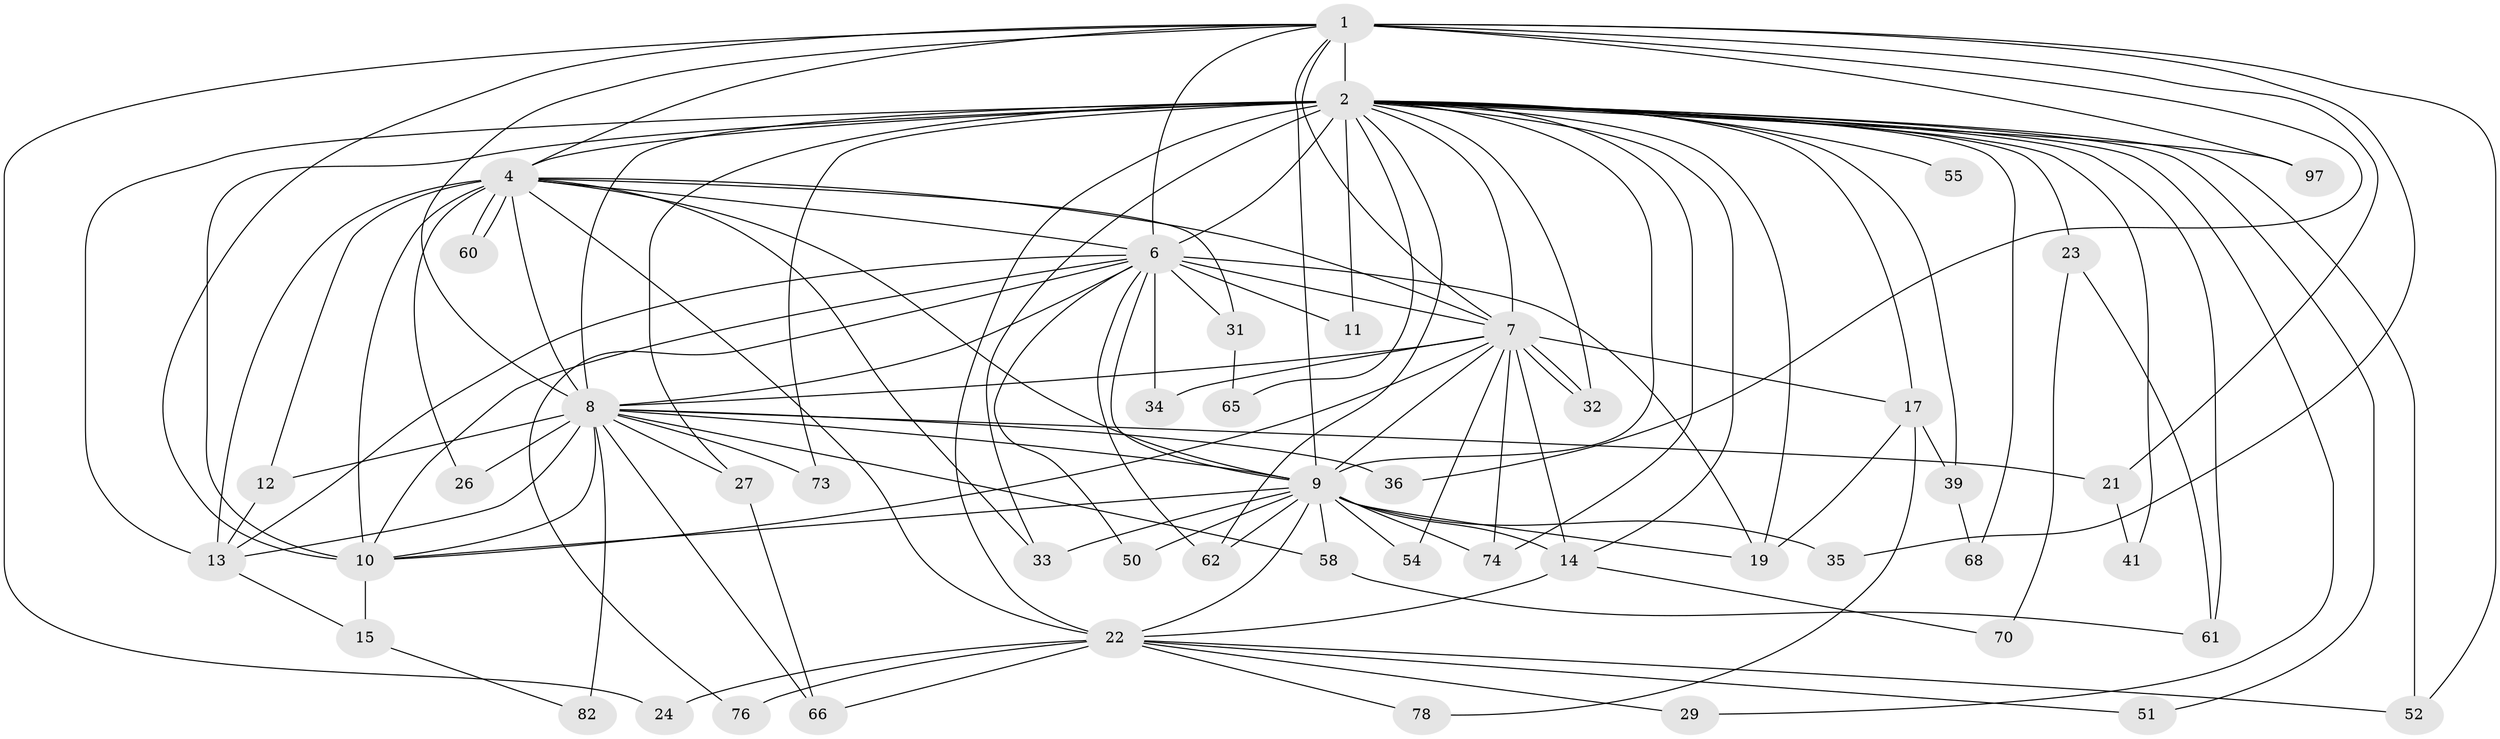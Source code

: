 // original degree distribution, {19: 0.01020408163265306, 21: 0.05102040816326531, 16: 0.01020408163265306, 24: 0.02040816326530612, 11: 0.01020408163265306, 2: 0.5714285714285714, 3: 0.20408163265306123, 6: 0.01020408163265306, 5: 0.04081632653061224, 13: 0.01020408163265306, 4: 0.05102040816326531, 12: 0.01020408163265306}
// Generated by graph-tools (version 1.1) at 2025/13/03/09/25 04:13:59]
// undirected, 49 vertices, 123 edges
graph export_dot {
graph [start="1"]
  node [color=gray90,style=filled];
  1 [super="+56"];
  2 [super="+16+30+18+67+47+25+3+53+37+71"];
  4 [super="+28+86+20+63+40"];
  6;
  7 [super="+59"];
  8 [super="+38"];
  9 [super="+46+42+64+96"];
  10;
  11;
  12;
  13 [super="+45"];
  14;
  15;
  17;
  19 [super="+72+89"];
  21;
  22;
  23;
  24;
  26;
  27;
  29;
  31;
  32;
  33 [super="+95"];
  34;
  35;
  36;
  39;
  41;
  50;
  51;
  52 [super="+93"];
  54;
  55;
  58;
  60;
  61 [super="+84"];
  62 [super="+81"];
  65;
  66 [super="+92"];
  68;
  70;
  73;
  74 [super="+85"];
  76;
  78;
  82 [super="+88"];
  97;
  1 -- 2 [weight=6];
  1 -- 4;
  1 -- 6;
  1 -- 7;
  1 -- 8;
  1 -- 9 [weight=2];
  1 -- 10;
  1 -- 21;
  1 -- 24;
  1 -- 35;
  1 -- 36;
  1 -- 97;
  1 -- 52;
  2 -- 4 [weight=5];
  2 -- 6 [weight=7];
  2 -- 7 [weight=4];
  2 -- 8 [weight=5];
  2 -- 9 [weight=4];
  2 -- 10 [weight=3];
  2 -- 19;
  2 -- 52;
  2 -- 97;
  2 -- 23 [weight=2];
  2 -- 32;
  2 -- 65;
  2 -- 41;
  2 -- 13 [weight=3];
  2 -- 22 [weight=2];
  2 -- 55;
  2 -- 29;
  2 -- 61;
  2 -- 68;
  2 -- 11;
  2 -- 73;
  2 -- 14;
  2 -- 17;
  2 -- 27;
  2 -- 33;
  2 -- 39;
  2 -- 51;
  2 -- 62;
  2 -- 74;
  4 -- 6;
  4 -- 7 [weight=2];
  4 -- 8 [weight=4];
  4 -- 9 [weight=2];
  4 -- 10 [weight=2];
  4 -- 12;
  4 -- 26;
  4 -- 31;
  4 -- 60;
  4 -- 60;
  4 -- 22;
  4 -- 33;
  4 -- 13;
  6 -- 7;
  6 -- 8;
  6 -- 9;
  6 -- 10;
  6 -- 11;
  6 -- 31;
  6 -- 34;
  6 -- 50;
  6 -- 62;
  6 -- 76;
  6 -- 19;
  6 -- 13;
  7 -- 8;
  7 -- 9 [weight=3];
  7 -- 10;
  7 -- 14;
  7 -- 17;
  7 -- 32;
  7 -- 32;
  7 -- 34 [weight=2];
  7 -- 54;
  7 -- 74;
  8 -- 9;
  8 -- 10;
  8 -- 12;
  8 -- 21;
  8 -- 26;
  8 -- 27;
  8 -- 36;
  8 -- 58;
  8 -- 66;
  8 -- 73;
  8 -- 82 [weight=2];
  8 -- 13;
  9 -- 10;
  9 -- 14;
  9 -- 35;
  9 -- 50;
  9 -- 54;
  9 -- 58;
  9 -- 74;
  9 -- 33;
  9 -- 19;
  9 -- 22;
  9 -- 62;
  10 -- 15;
  12 -- 13;
  13 -- 15;
  14 -- 22;
  14 -- 70;
  15 -- 82;
  17 -- 19;
  17 -- 39;
  17 -- 78;
  21 -- 41;
  22 -- 24;
  22 -- 29;
  22 -- 51;
  22 -- 52;
  22 -- 66;
  22 -- 76;
  22 -- 78;
  23 -- 61;
  23 -- 70;
  27 -- 66;
  31 -- 65;
  39 -- 68;
  58 -- 61;
}
